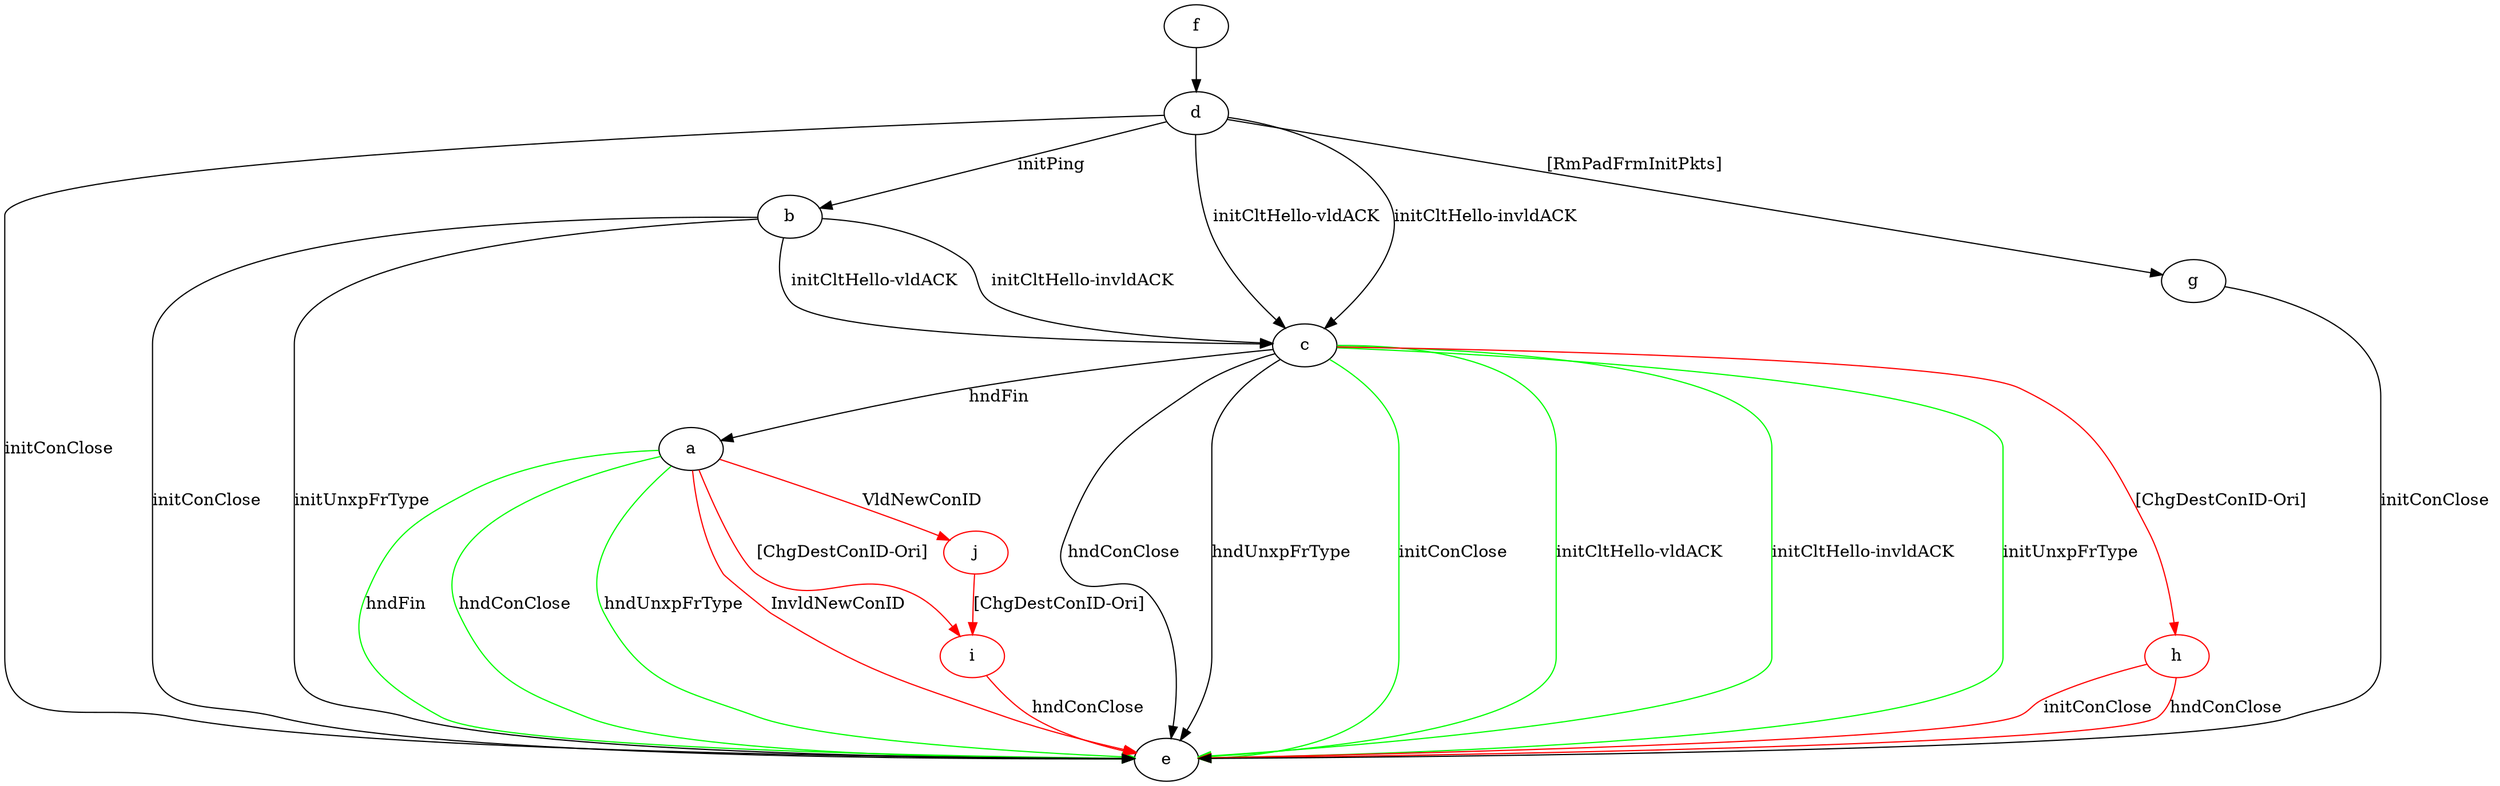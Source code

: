 digraph "" {
	a -> e	[key=0,
		color=green,
		label="hndFin "];
	a -> e	[key=1,
		color=green,
		label="hndConClose "];
	a -> e	[key=2,
		color=green,
		label="hndUnxpFrType "];
	a -> e	[key=3,
		color=red,
		label="InvldNewConID "];
	i	[color=red];
	a -> i	[key=0,
		color=red,
		label="[ChgDestConID-Ori] "];
	j	[color=red];
	a -> j	[key=0,
		color=red,
		label="VldNewConID "];
	b -> c	[key=0,
		label="initCltHello-vldACK "];
	b -> c	[key=1,
		label="initCltHello-invldACK "];
	b -> e	[key=0,
		label="initConClose "];
	b -> e	[key=1,
		label="initUnxpFrType "];
	c -> a	[key=0,
		label="hndFin "];
	c -> e	[key=0,
		label="hndConClose "];
	c -> e	[key=1,
		label="hndUnxpFrType "];
	c -> e	[key=2,
		color=green,
		label="initConClose "];
	c -> e	[key=3,
		color=green,
		label="initCltHello-vldACK "];
	c -> e	[key=4,
		color=green,
		label="initCltHello-invldACK "];
	c -> e	[key=5,
		color=green,
		label="initUnxpFrType "];
	h	[color=red];
	c -> h	[key=0,
		color=red,
		label="[ChgDestConID-Ori] "];
	d -> b	[key=0,
		label="initPing "];
	d -> c	[key=0,
		label="initCltHello-vldACK "];
	d -> c	[key=1,
		label="initCltHello-invldACK "];
	d -> e	[key=0,
		label="initConClose "];
	d -> g	[key=0,
		label="[RmPadFrmInitPkts] "];
	f -> d	[key=0];
	g -> e	[key=0,
		label="initConClose "];
	h -> e	[key=0,
		color=red,
		label="initConClose "];
	h -> e	[key=1,
		color=red,
		label="hndConClose "];
	i -> e	[key=0,
		color=red,
		label="hndConClose "];
	j -> i	[key=0,
		color=red,
		label="[ChgDestConID-Ori] "];
}
